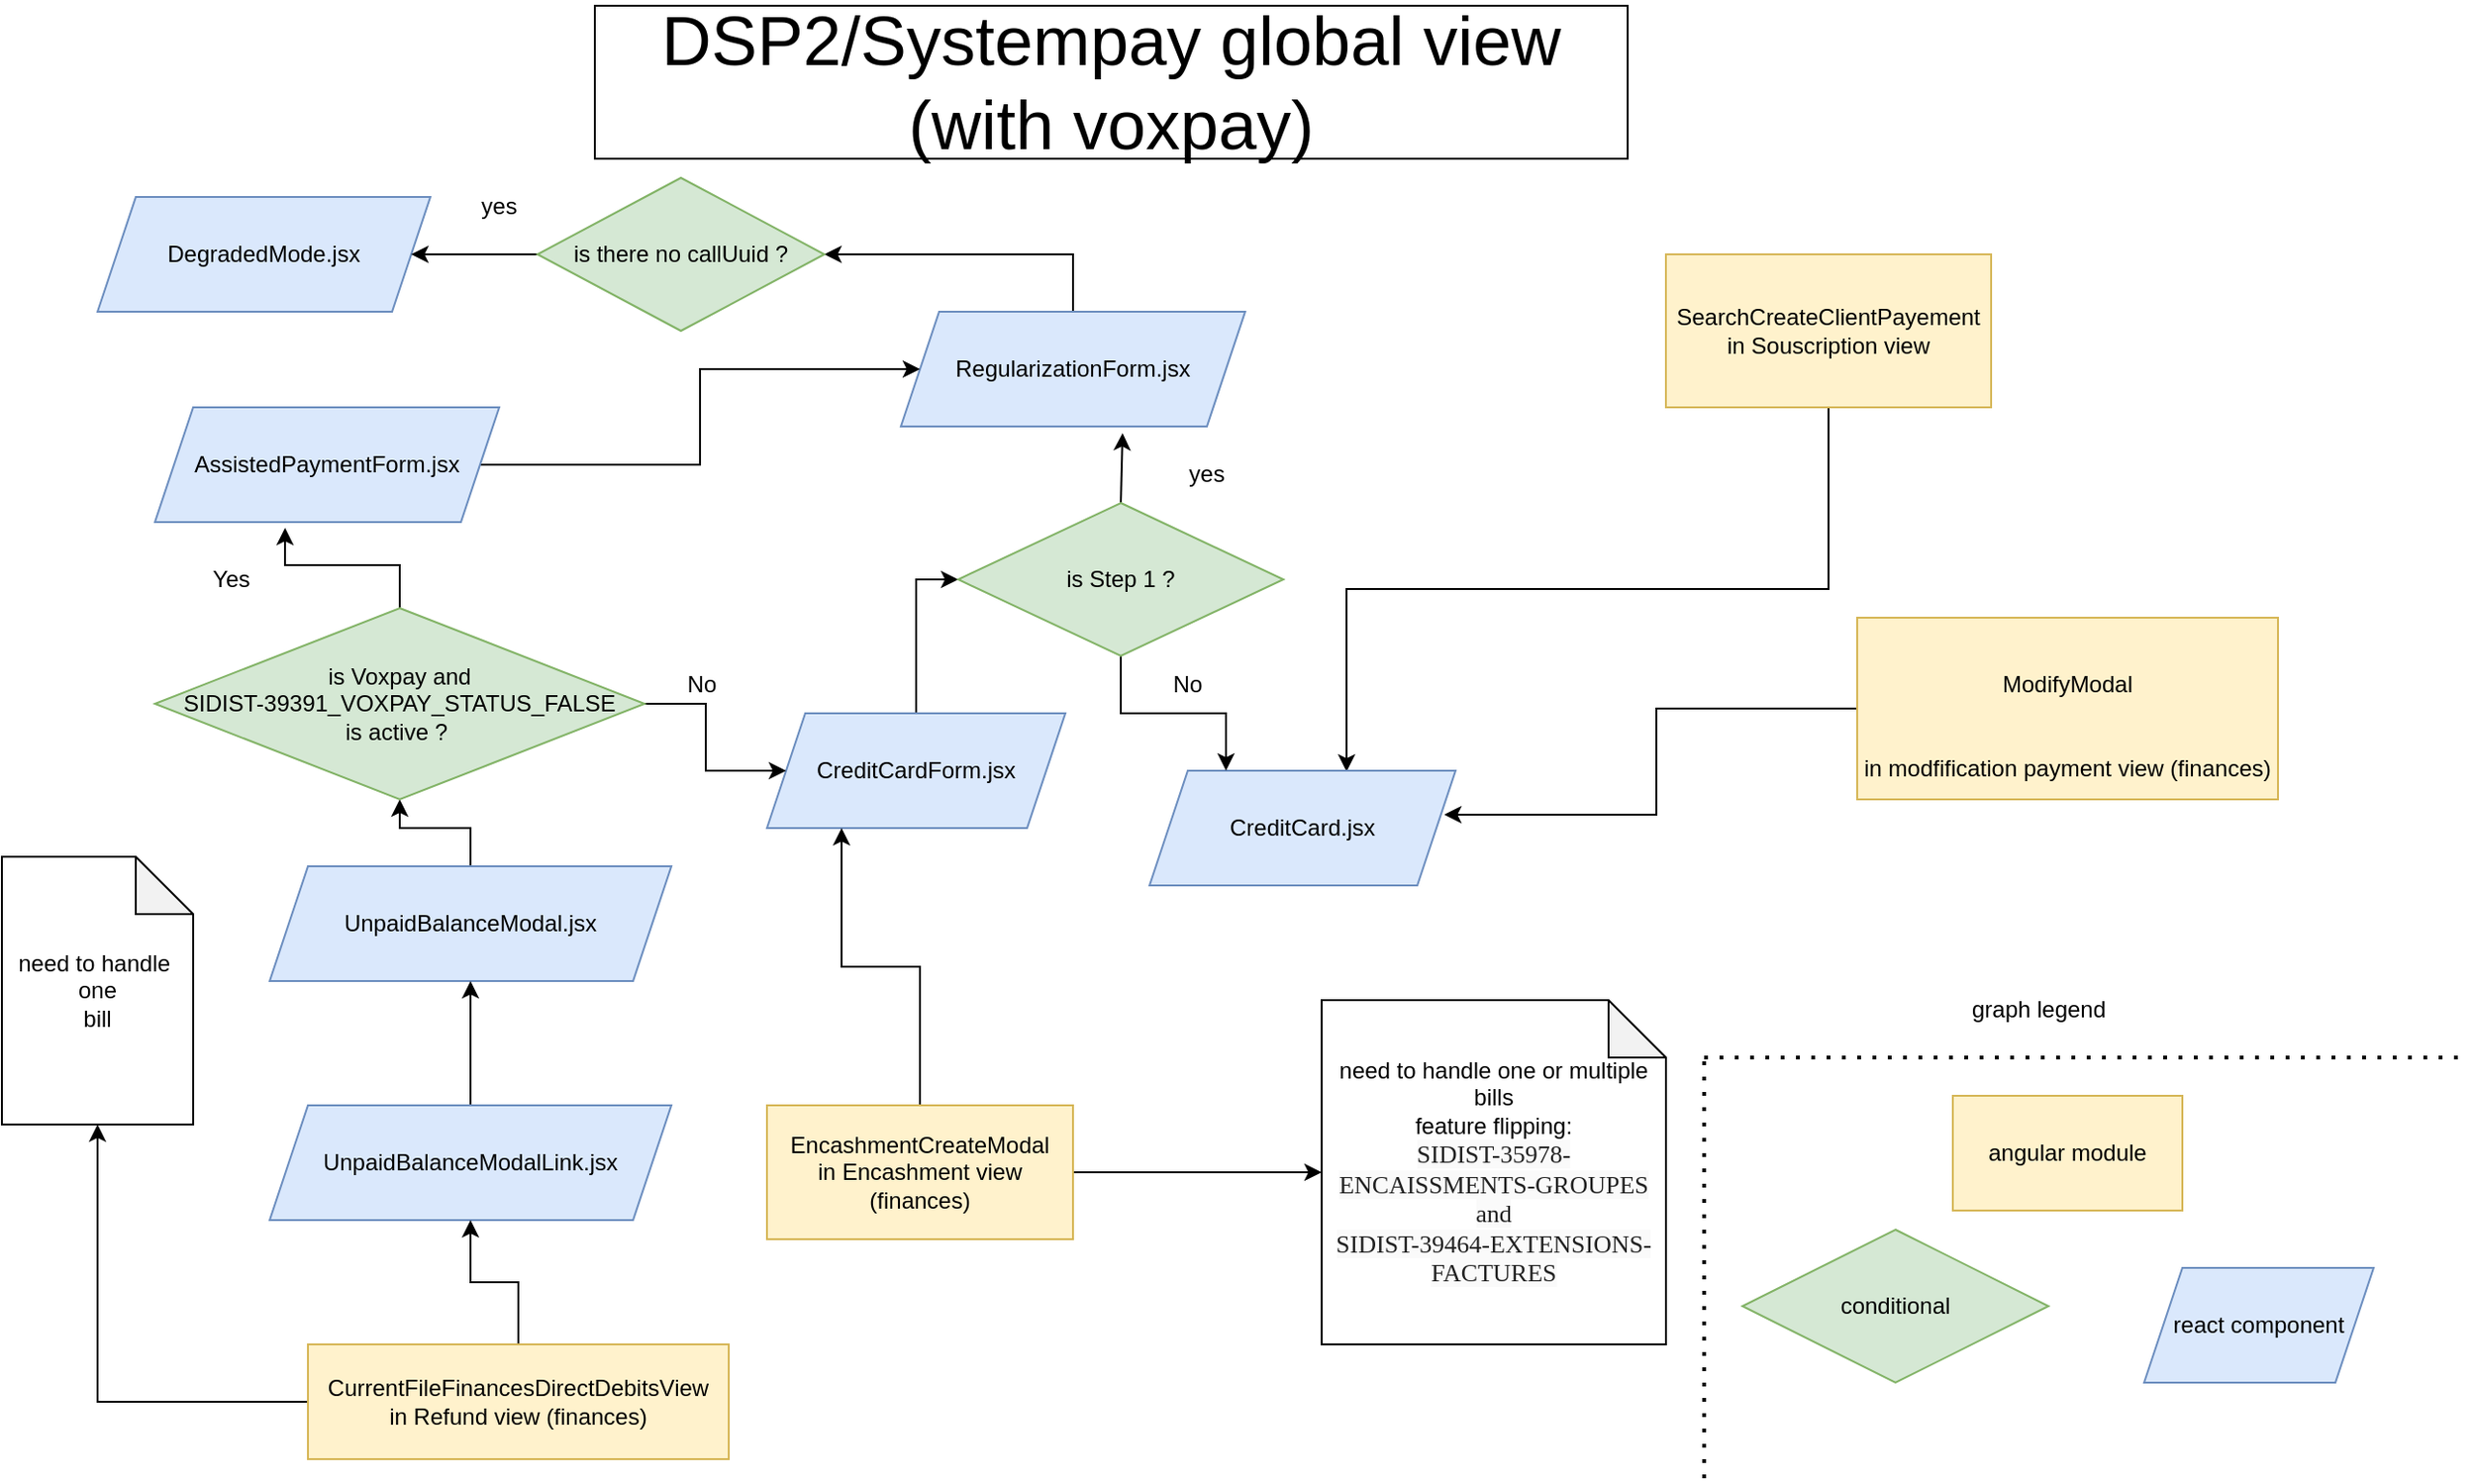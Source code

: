 <mxfile version="20.4.0" type="github">
  <diagram id="VnlkdWDD-OTya16-6Z_L" name="Page-1">
    <mxGraphModel dx="1298" dy="790" grid="1" gridSize="10" guides="1" tooltips="1" connect="1" arrows="1" fold="1" page="1" pageScale="1" pageWidth="827" pageHeight="1169" math="0" shadow="0">
      <root>
        <mxCell id="0" />
        <mxCell id="1" parent="0" />
        <mxCell id="nQrAimb7asng9hxnftcy-4" style="edgeStyle=orthogonalEdgeStyle;rounded=0;orthogonalLoop=1;jettySize=auto;html=1;exitX=0.5;exitY=1;exitDx=0;exitDy=0;entryX=0.644;entryY=0.008;entryDx=0;entryDy=0;entryPerimeter=0;" edge="1" parent="1" source="nQrAimb7asng9hxnftcy-1" target="nQrAimb7asng9hxnftcy-2">
          <mxGeometry relative="1" as="geometry" />
        </mxCell>
        <mxCell id="nQrAimb7asng9hxnftcy-1" value="SearchCreateClientPayement&lt;br&gt;in Souscription view&lt;br&gt;" style="rounded=0;whiteSpace=wrap;html=1;fillColor=#fff2cc;strokeColor=#d6b656;" vertex="1" parent="1">
          <mxGeometry x="920" y="140" width="170" height="80" as="geometry" />
        </mxCell>
        <mxCell id="nQrAimb7asng9hxnftcy-2" value="CreditCard.jsx" style="shape=parallelogram;perimeter=parallelogramPerimeter;whiteSpace=wrap;html=1;fixedSize=1;fillColor=#dae8fc;strokeColor=#6c8ebf;" vertex="1" parent="1">
          <mxGeometry x="650" y="410" width="160" height="60" as="geometry" />
        </mxCell>
        <mxCell id="nQrAimb7asng9hxnftcy-6" value="&lt;font style=&quot;font-size: 36px;&quot;&gt;DSP2/Systempay global view (with voxpay)&lt;/font&gt;" style="rounded=0;whiteSpace=wrap;html=1;" vertex="1" parent="1">
          <mxGeometry x="360" y="10" width="540" height="80" as="geometry" />
        </mxCell>
        <mxCell id="nQrAimb7asng9hxnftcy-8" style="edgeStyle=orthogonalEdgeStyle;rounded=0;orthogonalLoop=1;jettySize=auto;html=1;exitX=0;exitY=0.5;exitDx=0;exitDy=0;entryX=0.963;entryY=0.383;entryDx=0;entryDy=0;entryPerimeter=0;fontSize=12;" edge="1" parent="1" source="nQrAimb7asng9hxnftcy-7" target="nQrAimb7asng9hxnftcy-2">
          <mxGeometry relative="1" as="geometry" />
        </mxCell>
        <mxCell id="nQrAimb7asng9hxnftcy-7" value="&lt;font style=&quot;font-size: 12px;&quot;&gt;ModifyModal &lt;br&gt;in modfification payment view (finances)&lt;br&gt;&lt;/font&gt;" style="rounded=0;whiteSpace=wrap;html=1;fontSize=36;fillColor=#fff2cc;strokeColor=#d6b656;" vertex="1" parent="1">
          <mxGeometry x="1020" y="330" width="220" height="95" as="geometry" />
        </mxCell>
        <mxCell id="nQrAimb7asng9hxnftcy-46" style="edgeStyle=orthogonalEdgeStyle;rounded=0;orthogonalLoop=1;jettySize=auto;html=1;exitX=0.5;exitY=0;exitDx=0;exitDy=0;entryX=0;entryY=0.5;entryDx=0;entryDy=0;fontSize=12;" edge="1" parent="1" source="nQrAimb7asng9hxnftcy-9" target="nQrAimb7asng9hxnftcy-45">
          <mxGeometry relative="1" as="geometry" />
        </mxCell>
        <mxCell id="nQrAimb7asng9hxnftcy-9" value="CreditCardForm.jsx" style="shape=parallelogram;perimeter=parallelogramPerimeter;whiteSpace=wrap;html=1;fixedSize=1;fontSize=12;fillColor=#dae8fc;strokeColor=#6c8ebf;" vertex="1" parent="1">
          <mxGeometry x="450" y="380" width="156" height="60" as="geometry" />
        </mxCell>
        <mxCell id="nQrAimb7asng9hxnftcy-53" style="edgeStyle=orthogonalEdgeStyle;rounded=0;orthogonalLoop=1;jettySize=auto;html=1;exitX=0.5;exitY=0;exitDx=0;exitDy=0;entryX=0.5;entryY=1;entryDx=0;entryDy=0;fontSize=12;" edge="1" parent="1" source="nQrAimb7asng9hxnftcy-11" target="nQrAimb7asng9hxnftcy-51">
          <mxGeometry relative="1" as="geometry" />
        </mxCell>
        <mxCell id="nQrAimb7asng9hxnftcy-11" value="UnpaidBalanceModal.jsx" style="shape=parallelogram;perimeter=parallelogramPerimeter;whiteSpace=wrap;html=1;fixedSize=1;fontSize=12;fillColor=#dae8fc;strokeColor=#6c8ebf;" vertex="1" parent="1">
          <mxGeometry x="190" y="460" width="210" height="60" as="geometry" />
        </mxCell>
        <mxCell id="nQrAimb7asng9hxnftcy-15" style="edgeStyle=orthogonalEdgeStyle;rounded=0;orthogonalLoop=1;jettySize=auto;html=1;entryX=0.5;entryY=1;entryDx=0;entryDy=0;fontSize=12;" edge="1" parent="1" source="nQrAimb7asng9hxnftcy-13" target="nQrAimb7asng9hxnftcy-11">
          <mxGeometry relative="1" as="geometry" />
        </mxCell>
        <mxCell id="nQrAimb7asng9hxnftcy-13" value="UnpaidBalanceModalLink.jsx" style="shape=parallelogram;perimeter=parallelogramPerimeter;whiteSpace=wrap;html=1;fixedSize=1;fontSize=12;fillColor=#dae8fc;strokeColor=#6c8ebf;" vertex="1" parent="1">
          <mxGeometry x="190" y="585" width="210" height="60" as="geometry" />
        </mxCell>
        <mxCell id="nQrAimb7asng9hxnftcy-17" style="edgeStyle=orthogonalEdgeStyle;rounded=0;orthogonalLoop=1;jettySize=auto;html=1;exitX=0.5;exitY=0;exitDx=0;exitDy=0;entryX=0.5;entryY=1;entryDx=0;entryDy=0;fontSize=12;" edge="1" parent="1" source="nQrAimb7asng9hxnftcy-16" target="nQrAimb7asng9hxnftcy-13">
          <mxGeometry relative="1" as="geometry" />
        </mxCell>
        <mxCell id="nQrAimb7asng9hxnftcy-40" style="edgeStyle=orthogonalEdgeStyle;rounded=0;orthogonalLoop=1;jettySize=auto;html=1;exitX=0;exitY=0.5;exitDx=0;exitDy=0;entryX=0.5;entryY=1;entryDx=0;entryDy=0;entryPerimeter=0;fontSize=12;" edge="1" parent="1" source="nQrAimb7asng9hxnftcy-16" target="nQrAimb7asng9hxnftcy-39">
          <mxGeometry relative="1" as="geometry" />
        </mxCell>
        <mxCell id="nQrAimb7asng9hxnftcy-16" value="CurrentFileFinancesDirectDebitsView&lt;br&gt;in Refund view (finances)" style="rounded=0;whiteSpace=wrap;html=1;fontSize=12;fillColor=#fff2cc;strokeColor=#d6b656;" vertex="1" parent="1">
          <mxGeometry x="210" y="710" width="220" height="60" as="geometry" />
        </mxCell>
        <mxCell id="nQrAimb7asng9hxnftcy-20" style="edgeStyle=orthogonalEdgeStyle;rounded=0;orthogonalLoop=1;jettySize=auto;html=1;exitX=0.5;exitY=0;exitDx=0;exitDy=0;entryX=0.25;entryY=1;entryDx=0;entryDy=0;fontSize=12;" edge="1" parent="1" source="nQrAimb7asng9hxnftcy-18" target="nQrAimb7asng9hxnftcy-9">
          <mxGeometry relative="1" as="geometry" />
        </mxCell>
        <mxCell id="nQrAimb7asng9hxnftcy-42" style="edgeStyle=orthogonalEdgeStyle;rounded=0;orthogonalLoop=1;jettySize=auto;html=1;exitX=1;exitY=0.5;exitDx=0;exitDy=0;entryX=0;entryY=0.5;entryDx=0;entryDy=0;entryPerimeter=0;fontSize=12;" edge="1" parent="1" source="nQrAimb7asng9hxnftcy-18" target="nQrAimb7asng9hxnftcy-41">
          <mxGeometry relative="1" as="geometry" />
        </mxCell>
        <mxCell id="nQrAimb7asng9hxnftcy-18" value="EncashmentCreateModal&lt;br&gt;in Encashment view (finances)" style="rounded=0;whiteSpace=wrap;html=1;fontSize=12;fillColor=#fff2cc;strokeColor=#d6b656;" vertex="1" parent="1">
          <mxGeometry x="450" y="585" width="160" height="70" as="geometry" />
        </mxCell>
        <mxCell id="nQrAimb7asng9hxnftcy-63" style="edgeStyle=orthogonalEdgeStyle;rounded=0;orthogonalLoop=1;jettySize=auto;html=1;exitX=0.5;exitY=0;exitDx=0;exitDy=0;fontSize=12;" edge="1" parent="1" source="nQrAimb7asng9hxnftcy-21" target="nQrAimb7asng9hxnftcy-58">
          <mxGeometry relative="1" as="geometry" />
        </mxCell>
        <mxCell id="nQrAimb7asng9hxnftcy-21" value="RegularizationForm.jsx" style="shape=parallelogram;perimeter=parallelogramPerimeter;whiteSpace=wrap;html=1;fixedSize=1;fontSize=12;fillColor=#dae8fc;strokeColor=#6c8ebf;" vertex="1" parent="1">
          <mxGeometry x="520" y="170" width="180" height="60" as="geometry" />
        </mxCell>
        <mxCell id="nQrAimb7asng9hxnftcy-25" style="edgeStyle=orthogonalEdgeStyle;rounded=0;orthogonalLoop=1;jettySize=auto;html=1;exitX=1;exitY=0.5;exitDx=0;exitDy=0;entryX=0;entryY=0.5;entryDx=0;entryDy=0;fontSize=12;" edge="1" parent="1" source="nQrAimb7asng9hxnftcy-23" target="nQrAimb7asng9hxnftcy-21">
          <mxGeometry relative="1" as="geometry" />
        </mxCell>
        <mxCell id="nQrAimb7asng9hxnftcy-23" value="AssistedPaymentForm.jsx" style="shape=parallelogram;perimeter=parallelogramPerimeter;whiteSpace=wrap;html=1;fixedSize=1;fontSize=12;fillColor=#dae8fc;strokeColor=#6c8ebf;" vertex="1" parent="1">
          <mxGeometry x="130" y="220" width="180" height="60" as="geometry" />
        </mxCell>
        <mxCell id="nQrAimb7asng9hxnftcy-27" value="graph legend" style="text;html=1;strokeColor=none;fillColor=none;align=center;verticalAlign=middle;whiteSpace=wrap;rounded=0;fontSize=12;" vertex="1" parent="1">
          <mxGeometry x="1030" y="520" width="170" height="30" as="geometry" />
        </mxCell>
        <mxCell id="nQrAimb7asng9hxnftcy-29" value="" style="endArrow=none;dashed=1;html=1;dashPattern=1 3;strokeWidth=2;rounded=0;fontSize=12;" edge="1" parent="1">
          <mxGeometry width="50" height="50" relative="1" as="geometry">
            <mxPoint x="940" y="560" as="sourcePoint" />
            <mxPoint x="1340" y="560" as="targetPoint" />
            <Array as="points">
              <mxPoint x="1170" y="560" />
            </Array>
          </mxGeometry>
        </mxCell>
        <mxCell id="nQrAimb7asng9hxnftcy-31" value="" style="endArrow=none;dashed=1;html=1;dashPattern=1 3;strokeWidth=2;rounded=0;fontSize=12;" edge="1" parent="1">
          <mxGeometry width="50" height="50" relative="1" as="geometry">
            <mxPoint x="940" y="780" as="sourcePoint" />
            <mxPoint x="940" y="560" as="targetPoint" />
          </mxGeometry>
        </mxCell>
        <mxCell id="nQrAimb7asng9hxnftcy-32" value="angular module" style="rounded=0;whiteSpace=wrap;html=1;fontSize=12;fillColor=#fff2cc;strokeColor=#d6b656;" vertex="1" parent="1">
          <mxGeometry x="1070" y="580" width="120" height="60" as="geometry" />
        </mxCell>
        <mxCell id="nQrAimb7asng9hxnftcy-34" value="react component" style="shape=parallelogram;perimeter=parallelogramPerimeter;whiteSpace=wrap;html=1;fixedSize=1;fontSize=12;fillColor=#dae8fc;strokeColor=#6c8ebf;" vertex="1" parent="1">
          <mxGeometry x="1170" y="670" width="120" height="60" as="geometry" />
        </mxCell>
        <mxCell id="nQrAimb7asng9hxnftcy-35" value="DegradedMode.jsx" style="shape=parallelogram;perimeter=parallelogramPerimeter;whiteSpace=wrap;html=1;fixedSize=1;fontSize=12;fillColor=#dae8fc;strokeColor=#6c8ebf;" vertex="1" parent="1">
          <mxGeometry x="100" y="110" width="174" height="60" as="geometry" />
        </mxCell>
        <mxCell id="nQrAimb7asng9hxnftcy-39" value="need to handle&amp;nbsp; one&lt;br&gt;bill" style="shape=note;whiteSpace=wrap;html=1;backgroundOutline=1;darkOpacity=0.05;fontSize=12;" vertex="1" parent="1">
          <mxGeometry x="50" y="455" width="100" height="140" as="geometry" />
        </mxCell>
        <mxCell id="nQrAimb7asng9hxnftcy-41" value="need to handle one or multiple bills&lt;br&gt;feature flipping:&lt;br&gt;&lt;span style=&quot;color: rgba(0, 0, 0, 0.87); font-family: &amp;quot;Roboto Slab&amp;quot;, serif; font-size: 13px; text-align: left; background-color: rgb(250, 250, 250);&quot;&gt;SIDIST-35978-ENCAISSMENTS-GROUPES and&lt;br&gt;&lt;/span&gt;&lt;span style=&quot;color: rgba(0, 0, 0, 0.87); font-family: &amp;quot;Roboto Slab&amp;quot;, serif; font-size: 13px; text-align: left; background-color: rgb(250, 250, 250);&quot;&gt;SIDIST-39464-EXTENSIONS-FACTURES&lt;/span&gt;&lt;span style=&quot;color: rgba(0, 0, 0, 0.87); font-family: &amp;quot;Roboto Slab&amp;quot;, serif; font-size: 13px; text-align: left; background-color: rgb(250, 250, 250);&quot;&gt;&lt;br&gt;&lt;/span&gt;" style="shape=note;whiteSpace=wrap;html=1;backgroundOutline=1;darkOpacity=0.05;fontSize=12;" vertex="1" parent="1">
          <mxGeometry x="740" y="530" width="180" height="180" as="geometry" />
        </mxCell>
        <mxCell id="nQrAimb7asng9hxnftcy-47" style="edgeStyle=orthogonalEdgeStyle;rounded=0;orthogonalLoop=1;jettySize=auto;html=1;exitX=0.5;exitY=0;exitDx=0;exitDy=0;entryX=0.644;entryY=1.058;entryDx=0;entryDy=0;entryPerimeter=0;fontSize=12;" edge="1" parent="1" source="nQrAimb7asng9hxnftcy-45" target="nQrAimb7asng9hxnftcy-21">
          <mxGeometry relative="1" as="geometry" />
        </mxCell>
        <mxCell id="nQrAimb7asng9hxnftcy-48" style="edgeStyle=orthogonalEdgeStyle;rounded=0;orthogonalLoop=1;jettySize=auto;html=1;exitX=0.5;exitY=1;exitDx=0;exitDy=0;entryX=0.25;entryY=0;entryDx=0;entryDy=0;fontSize=12;" edge="1" parent="1" source="nQrAimb7asng9hxnftcy-45" target="nQrAimb7asng9hxnftcy-2">
          <mxGeometry relative="1" as="geometry" />
        </mxCell>
        <mxCell id="nQrAimb7asng9hxnftcy-45" value="is Step 1 ?" style="rhombus;whiteSpace=wrap;html=1;fontSize=12;fillColor=#d5e8d4;strokeColor=#82b366;" vertex="1" parent="1">
          <mxGeometry x="550" y="270" width="170" height="80" as="geometry" />
        </mxCell>
        <mxCell id="nQrAimb7asng9hxnftcy-49" value="No" style="text;html=1;strokeColor=none;fillColor=none;align=center;verticalAlign=middle;whiteSpace=wrap;rounded=0;fontSize=12;" vertex="1" parent="1">
          <mxGeometry x="640" y="350" width="60" height="30" as="geometry" />
        </mxCell>
        <mxCell id="nQrAimb7asng9hxnftcy-50" value="yes" style="text;html=1;strokeColor=none;fillColor=none;align=center;verticalAlign=middle;whiteSpace=wrap;rounded=0;fontSize=12;" vertex="1" parent="1">
          <mxGeometry x="650" y="240" width="60" height="30" as="geometry" />
        </mxCell>
        <mxCell id="nQrAimb7asng9hxnftcy-54" style="edgeStyle=orthogonalEdgeStyle;rounded=0;orthogonalLoop=1;jettySize=auto;html=1;exitX=1;exitY=0.5;exitDx=0;exitDy=0;fontSize=12;" edge="1" parent="1" source="nQrAimb7asng9hxnftcy-51" target="nQrAimb7asng9hxnftcy-9">
          <mxGeometry relative="1" as="geometry" />
        </mxCell>
        <mxCell id="nQrAimb7asng9hxnftcy-56" style="edgeStyle=orthogonalEdgeStyle;rounded=0;orthogonalLoop=1;jettySize=auto;html=1;exitX=0.5;exitY=0;exitDx=0;exitDy=0;entryX=0.378;entryY=1.05;entryDx=0;entryDy=0;entryPerimeter=0;fontSize=12;" edge="1" parent="1" source="nQrAimb7asng9hxnftcy-51" target="nQrAimb7asng9hxnftcy-23">
          <mxGeometry relative="1" as="geometry" />
        </mxCell>
        <mxCell id="nQrAimb7asng9hxnftcy-51" value="is Voxpay and &lt;br&gt;SIDIST-39391_VOXPAY_STATUS_FALSE&lt;br&gt;&lt;span style=&quot;background-color: initial; text-align: left;&quot;&gt;is active ?&amp;nbsp;&lt;/span&gt;" style="rhombus;whiteSpace=wrap;html=1;fontSize=12;fillColor=#d5e8d4;strokeColor=#82b366;" vertex="1" parent="1">
          <mxGeometry x="130" y="325" width="256" height="100" as="geometry" />
        </mxCell>
        <mxCell id="nQrAimb7asng9hxnftcy-55" value="No" style="text;html=1;strokeColor=none;fillColor=none;align=center;verticalAlign=middle;whiteSpace=wrap;rounded=0;fontSize=12;" vertex="1" parent="1">
          <mxGeometry x="386" y="350" width="60" height="30" as="geometry" />
        </mxCell>
        <mxCell id="nQrAimb7asng9hxnftcy-57" value="Yes" style="text;html=1;strokeColor=none;fillColor=none;align=center;verticalAlign=middle;whiteSpace=wrap;rounded=0;fontSize=12;" vertex="1" parent="1">
          <mxGeometry x="140" y="295" width="60" height="30" as="geometry" />
        </mxCell>
        <mxCell id="nQrAimb7asng9hxnftcy-60" style="edgeStyle=orthogonalEdgeStyle;rounded=0;orthogonalLoop=1;jettySize=auto;html=1;exitX=0;exitY=0.5;exitDx=0;exitDy=0;entryX=1;entryY=0.5;entryDx=0;entryDy=0;fontSize=12;" edge="1" parent="1" source="nQrAimb7asng9hxnftcy-58" target="nQrAimb7asng9hxnftcy-35">
          <mxGeometry relative="1" as="geometry" />
        </mxCell>
        <mxCell id="nQrAimb7asng9hxnftcy-58" value="is there no callUuid ?" style="rhombus;whiteSpace=wrap;html=1;fontSize=12;fillColor=#d5e8d4;strokeColor=#82b366;" vertex="1" parent="1">
          <mxGeometry x="330" y="100" width="150" height="80" as="geometry" />
        </mxCell>
        <mxCell id="nQrAimb7asng9hxnftcy-61" value="yes" style="text;html=1;strokeColor=none;fillColor=none;align=center;verticalAlign=middle;whiteSpace=wrap;rounded=0;fontSize=12;" vertex="1" parent="1">
          <mxGeometry x="280" y="100" width="60" height="30" as="geometry" />
        </mxCell>
        <mxCell id="nQrAimb7asng9hxnftcy-62" value="conditional" style="rhombus;whiteSpace=wrap;html=1;fontSize=12;fillColor=#d5e8d4;strokeColor=#82b366;" vertex="1" parent="1">
          <mxGeometry x="960" y="650" width="160" height="80" as="geometry" />
        </mxCell>
      </root>
    </mxGraphModel>
  </diagram>
</mxfile>
